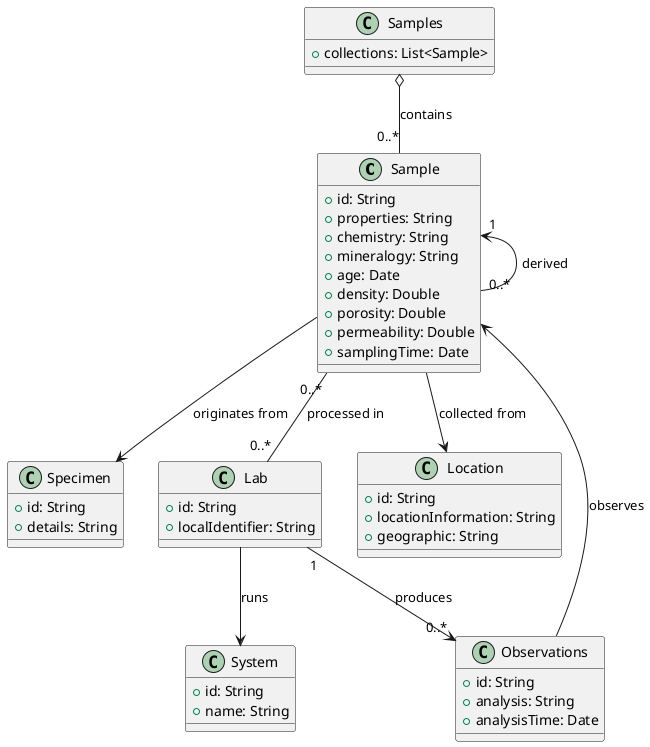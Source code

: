@startuml

' Define classes
class Sample {
  +id: String
  +properties: String
  +chemistry: String
  +mineralogy: String
  +age: Date
  +density: Double
  +porosity: Double
  +permeability: Double
  +samplingTime: Date
}

class Specimen {
  +id: String
  +details: String
}

class Lab {
  +id: String
  +localIdentifier: String
}

class System {
  +id: String
  +name: String
}

class Observations {
  +id: String
  +analysis: String
  +analysisTime: Date
}

class Location {
  +id: String
  +locationInformation: String
  +geographic: String
}

class Samples {
  +collections: List<Sample>
}

' Associations

' A Sample is obtained as a Specimen from the field
Sample --> Specimen : "originates from"

' A specimen (or its parent sample) is collected from a Location.
Sample --> Location : "collected from"

' A sample may be split into derived samples (sub-samples) 
Sample "1" <-- "0..*" Sample : "derived"

' A sample can be processed in one or more labs.
Sample "0..*" -- "0..*" Lab : "processed in"

' Each Lab runs its own LIMS System.
Lab --> System : "runs"

' Each Lab produces one or more Observations.
Lab "1" --> "0..*" Observations : "produces"

' Observations are made on a (parent or derived) Sample.
Observations --> Sample : "observes"

' Optional: a Samples collection aggregates multiple Sample objects.
Samples o-- "0..*" Sample : "contains"

@enduml